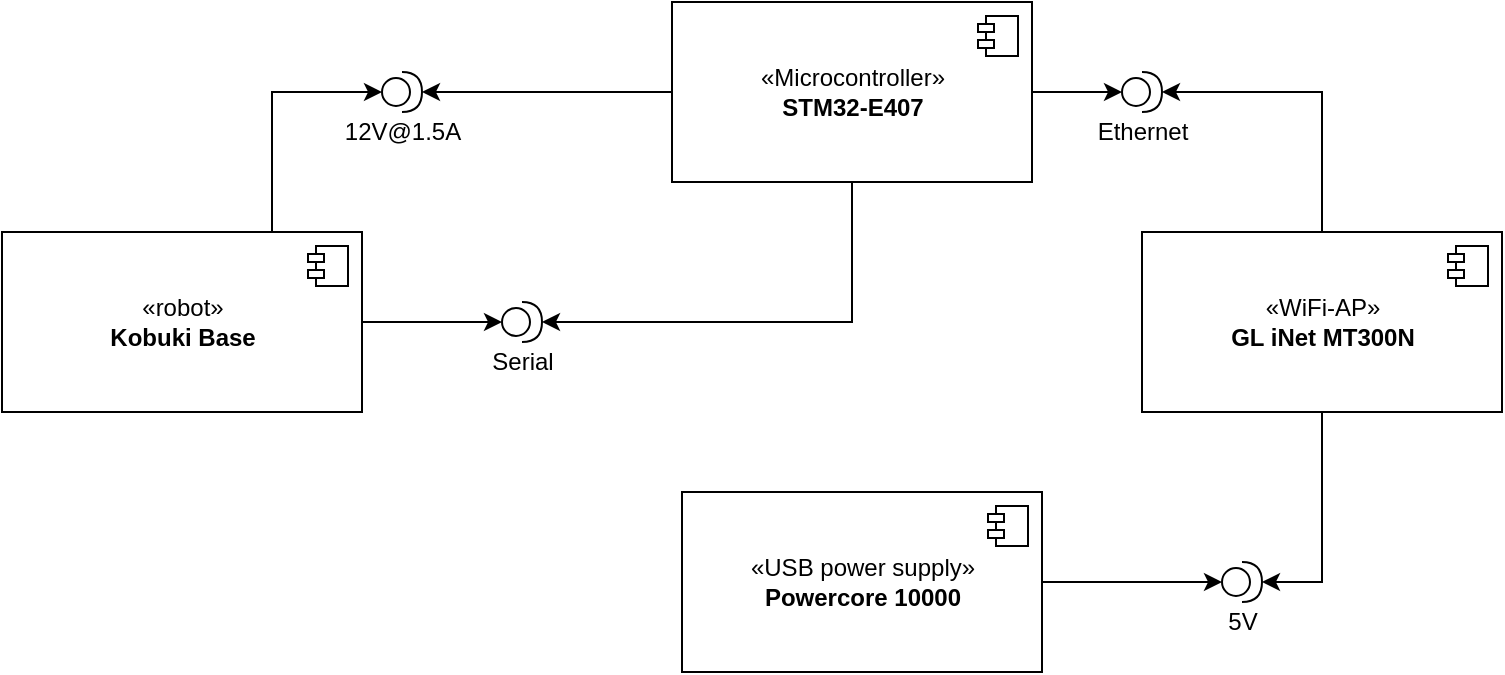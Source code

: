 <mxfile version="13.2.4" type="device"><diagram id="e1NAzP4dNvfQf7up3wht" name="Page-1"><mxGraphModel dx="974" dy="752" grid="1" gridSize="10" guides="1" tooltips="1" connect="1" arrows="1" fold="1" page="1" pageScale="1" pageWidth="850" pageHeight="1100" math="0" shadow="0"><root><mxCell id="0"/><mxCell id="1" parent="0"/><mxCell id="cRlWByuAPHha68cCuHRl-16" style="edgeStyle=orthogonalEdgeStyle;rounded=0;orthogonalLoop=1;jettySize=auto;html=1;exitX=0;exitY=0.5;exitDx=0;exitDy=0;entryX=1;entryY=0.5;entryDx=0;entryDy=0;entryPerimeter=0;" edge="1" parent="1" source="cRlWByuAPHha68cCuHRl-24" target="cRlWByuAPHha68cCuHRl-14"><mxGeometry relative="1" as="geometry"><mxPoint x="360" y="150" as="sourcePoint"/></mxGeometry></mxCell><mxCell id="cRlWByuAPHha68cCuHRl-11" style="edgeStyle=orthogonalEdgeStyle;rounded=0;orthogonalLoop=1;jettySize=auto;html=1;exitX=1;exitY=0.5;exitDx=0;exitDy=0;entryX=0;entryY=0.5;entryDx=0;entryDy=0;entryPerimeter=0;" edge="1" parent="1" source="cRlWByuAPHha68cCuHRl-7" target="cRlWByuAPHha68cCuHRl-9"><mxGeometry relative="1" as="geometry"/></mxCell><mxCell id="cRlWByuAPHha68cCuHRl-13" style="edgeStyle=orthogonalEdgeStyle;rounded=0;orthogonalLoop=1;jettySize=auto;html=1;exitX=0.75;exitY=0;exitDx=0;exitDy=0;entryX=0;entryY=0.5;entryDx=0;entryDy=0;entryPerimeter=0;" edge="1" parent="1" source="cRlWByuAPHha68cCuHRl-7" target="cRlWByuAPHha68cCuHRl-14"><mxGeometry relative="1" as="geometry"><mxPoint x="225" y="240" as="targetPoint"/></mxGeometry></mxCell><mxCell id="cRlWByuAPHha68cCuHRl-7" value="«robot»&lt;br&gt;&lt;b&gt;Kobuki Base&lt;br&gt;&lt;/b&gt;" style="html=1;dropTarget=0;" vertex="1" parent="1"><mxGeometry x="90" y="290" width="180" height="90" as="geometry"/></mxCell><mxCell id="cRlWByuAPHha68cCuHRl-8" value="" style="shape=component;jettyWidth=8;jettyHeight=4;" vertex="1" parent="cRlWByuAPHha68cCuHRl-7"><mxGeometry x="1" width="20" height="20" relative="1" as="geometry"><mxPoint x="-27" y="7" as="offset"/></mxGeometry></mxCell><mxCell id="cRlWByuAPHha68cCuHRl-9" value="Serial" style="shape=providedRequiredInterface;html=1;verticalLabelPosition=bottom;" vertex="1" parent="1"><mxGeometry x="340" y="325" width="20" height="20" as="geometry"/></mxCell><mxCell id="cRlWByuAPHha68cCuHRl-14" value="&lt;div&gt;12V@1.5A&lt;/div&gt;" style="shape=providedRequiredInterface;html=1;verticalLabelPosition=bottom;" vertex="1" parent="1"><mxGeometry x="280" y="210" width="20" height="20" as="geometry"/></mxCell><mxCell id="cRlWByuAPHha68cCuHRl-26" style="edgeStyle=orthogonalEdgeStyle;rounded=0;orthogonalLoop=1;jettySize=auto;html=1;exitX=0.5;exitY=1;exitDx=0;exitDy=0;entryX=1;entryY=0.5;entryDx=0;entryDy=0;entryPerimeter=0;" edge="1" parent="1" source="cRlWByuAPHha68cCuHRl-24" target="cRlWByuAPHha68cCuHRl-9"><mxGeometry relative="1" as="geometry"/></mxCell><mxCell id="cRlWByuAPHha68cCuHRl-30" style="edgeStyle=orthogonalEdgeStyle;rounded=0;orthogonalLoop=1;jettySize=auto;html=1;" edge="1" parent="1" source="cRlWByuAPHha68cCuHRl-24" target="cRlWByuAPHha68cCuHRl-31"><mxGeometry relative="1" as="geometry"><mxPoint x="650" y="270" as="targetPoint"/></mxGeometry></mxCell><mxCell id="cRlWByuAPHha68cCuHRl-24" value="«Microcontroller»&lt;br&gt;&lt;b&gt;STM32-E407&lt;/b&gt;" style="html=1;dropTarget=0;" vertex="1" parent="1"><mxGeometry x="425" y="175" width="180" height="90" as="geometry"/></mxCell><mxCell id="cRlWByuAPHha68cCuHRl-25" value="" style="shape=component;jettyWidth=8;jettyHeight=4;" vertex="1" parent="cRlWByuAPHha68cCuHRl-24"><mxGeometry x="1" width="20" height="20" relative="1" as="geometry"><mxPoint x="-27" y="7" as="offset"/></mxGeometry></mxCell><mxCell id="cRlWByuAPHha68cCuHRl-33" style="edgeStyle=orthogonalEdgeStyle;rounded=0;orthogonalLoop=1;jettySize=auto;html=1;entryX=1;entryY=0.5;entryDx=0;entryDy=0;entryPerimeter=0;" edge="1" parent="1" source="cRlWByuAPHha68cCuHRl-27" target="cRlWByuAPHha68cCuHRl-31"><mxGeometry relative="1" as="geometry"/></mxCell><mxCell id="cRlWByuAPHha68cCuHRl-39" style="edgeStyle=orthogonalEdgeStyle;rounded=0;orthogonalLoop=1;jettySize=auto;html=1;exitX=0.5;exitY=1;exitDx=0;exitDy=0;entryX=1;entryY=0.5;entryDx=0;entryDy=0;entryPerimeter=0;" edge="1" parent="1" source="cRlWByuAPHha68cCuHRl-27" target="cRlWByuAPHha68cCuHRl-38"><mxGeometry relative="1" as="geometry"/></mxCell><mxCell id="cRlWByuAPHha68cCuHRl-27" value="«WiFi-AP»&lt;br&gt;&lt;b&gt;GL iNet MT300N&lt;br&gt;&lt;/b&gt;" style="html=1;dropTarget=0;" vertex="1" parent="1"><mxGeometry x="660" y="290" width="180" height="90" as="geometry"/></mxCell><mxCell id="cRlWByuAPHha68cCuHRl-28" value="" style="shape=component;jettyWidth=8;jettyHeight=4;" vertex="1" parent="cRlWByuAPHha68cCuHRl-27"><mxGeometry x="1" width="20" height="20" relative="1" as="geometry"><mxPoint x="-27" y="7" as="offset"/></mxGeometry></mxCell><mxCell id="cRlWByuAPHha68cCuHRl-31" value="Ethernet" style="shape=providedRequiredInterface;html=1;verticalLabelPosition=bottom;" vertex="1" parent="1"><mxGeometry x="650" y="210" width="20" height="20" as="geometry"/></mxCell><mxCell id="cRlWByuAPHha68cCuHRl-36" style="edgeStyle=orthogonalEdgeStyle;rounded=0;orthogonalLoop=1;jettySize=auto;html=1;" edge="1" parent="1" source="cRlWByuAPHha68cCuHRl-34" target="cRlWByuAPHha68cCuHRl-38"><mxGeometry relative="1" as="geometry"><mxPoint x="710" y="465" as="targetPoint"/></mxGeometry></mxCell><mxCell id="cRlWByuAPHha68cCuHRl-34" value="«USB power supply»&lt;br&gt;&lt;b&gt;Powercore 10000&lt;br&gt;&lt;/b&gt;" style="html=1;dropTarget=0;" vertex="1" parent="1"><mxGeometry x="430" y="420" width="180" height="90" as="geometry"/></mxCell><mxCell id="cRlWByuAPHha68cCuHRl-35" value="" style="shape=component;jettyWidth=8;jettyHeight=4;" vertex="1" parent="cRlWByuAPHha68cCuHRl-34"><mxGeometry x="1" width="20" height="20" relative="1" as="geometry"><mxPoint x="-27" y="7" as="offset"/></mxGeometry></mxCell><mxCell id="cRlWByuAPHha68cCuHRl-38" value="5V" style="shape=providedRequiredInterface;html=1;verticalLabelPosition=bottom;" vertex="1" parent="1"><mxGeometry x="700" y="455" width="20" height="20" as="geometry"/></mxCell></root></mxGraphModel></diagram></mxfile>